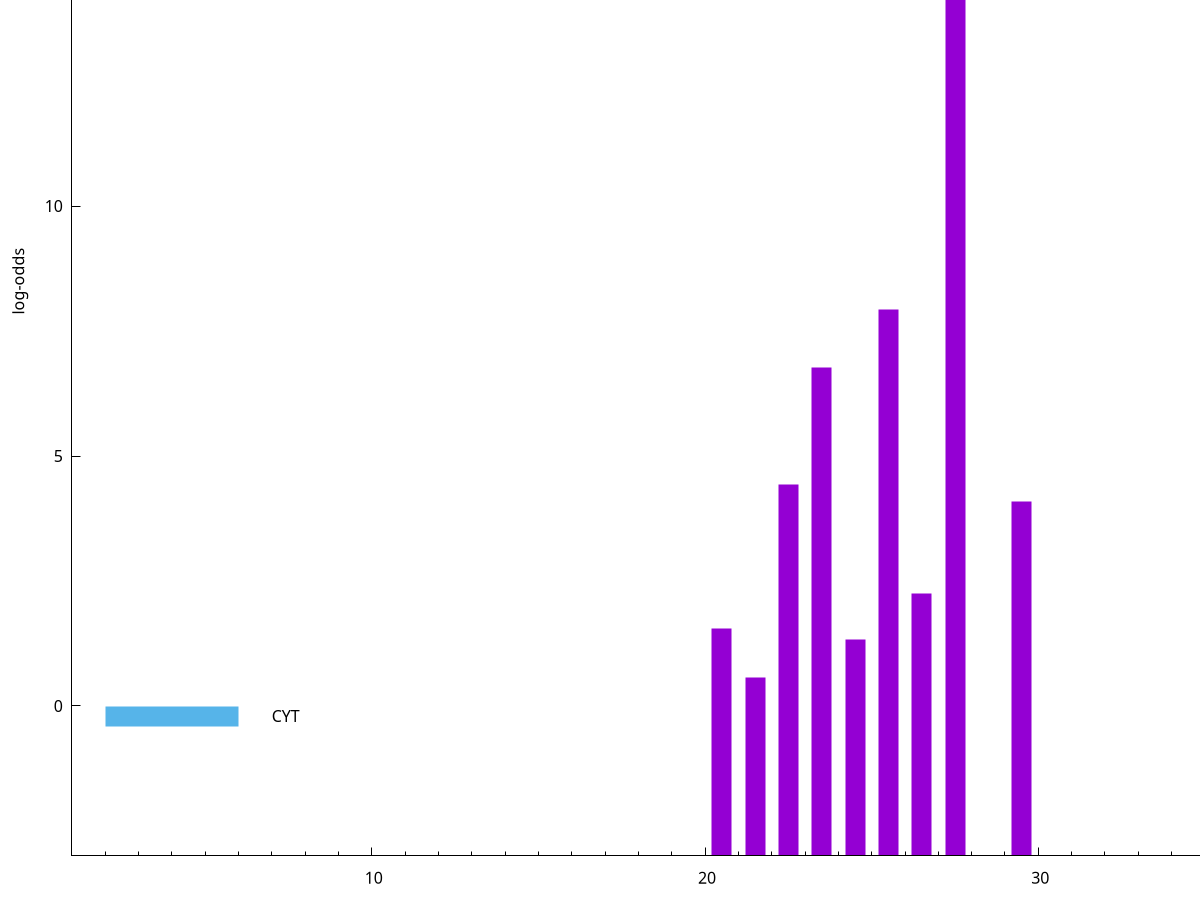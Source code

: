 set title "LipoP predictions for SPy_0136"
set size 2., 1.4
set xrange [1:70] 
set mxtics 10
set yrange [-3:20]
set y2range [0:23]
set ylabel "log-odds"
set term postscript eps color solid "Helvetica" 30
set output "SPy_0136.eps"
set arrow from 2,16.6463 to 6,16.6463 nohead lt 1 lw 20
set label "SpI" at 7,16.6463
set arrow from 2,-0.200913 to 6,-0.200913 nohead lt 3 lw 20
set label "CYT" at 7,-0.200913
set arrow from 2,16.6463 to 6,16.6463 nohead lt 1 lw 20
set label "SpI" at 7,16.6463
# NOTE: The scores below are the log-odds scores with the threshold
# NOTE: subtracted (a hack to make gnuplot make the histogram all
# NOTE: look nice).
plot "-" axes x1y2 title "" with impulses lt 1 lw 20
27.500000 19.640600
25.500000 10.929340
23.500000 9.774070
22.500000 7.437070
29.500000 7.086440
26.500000 5.244480
20.500000 4.558740
24.500000 4.324780
21.500000 3.560385
e
exit
